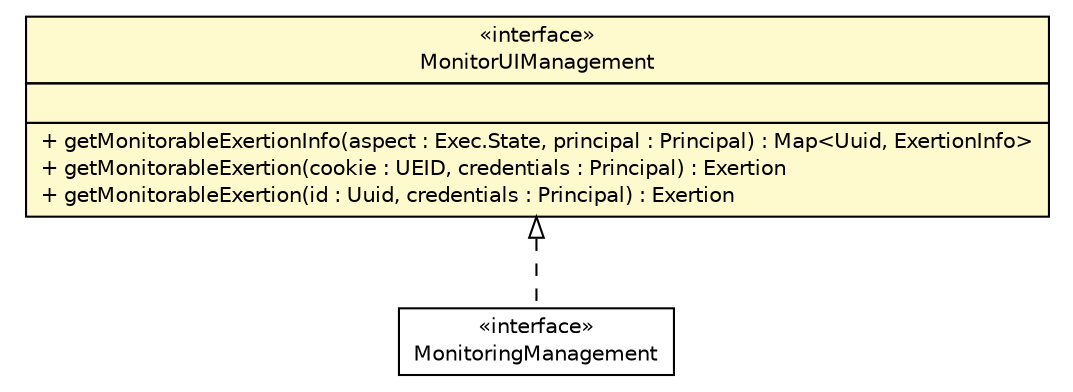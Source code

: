 #!/usr/local/bin/dot
#
# Class diagram 
# Generated by UMLGraph version R5_6 (http://www.umlgraph.org/)
#

digraph G {
	edge [fontname="Helvetica",fontsize=10,labelfontname="Helvetica",labelfontsize=10];
	node [fontname="Helvetica",fontsize=10,shape=plaintext];
	nodesep=0.25;
	ranksep=0.5;
	// sorcer.core.monitor.MonitorUIManagement
	c335488 [label=<<table title="sorcer.core.monitor.MonitorUIManagement" border="0" cellborder="1" cellspacing="0" cellpadding="2" port="p" bgcolor="lemonChiffon" href="./MonitorUIManagement.html">
		<tr><td><table border="0" cellspacing="0" cellpadding="1">
<tr><td align="center" balign="center"> &#171;interface&#187; </td></tr>
<tr><td align="center" balign="center"> MonitorUIManagement </td></tr>
		</table></td></tr>
		<tr><td><table border="0" cellspacing="0" cellpadding="1">
<tr><td align="left" balign="left">  </td></tr>
		</table></td></tr>
		<tr><td><table border="0" cellspacing="0" cellpadding="1">
<tr><td align="left" balign="left"> + getMonitorableExertionInfo(aspect : Exec.State, principal : Principal) : Map&lt;Uuid, ExertionInfo&gt; </td></tr>
<tr><td align="left" balign="left"> + getMonitorableExertion(cookie : UEID, credentials : Principal) : Exertion </td></tr>
<tr><td align="left" balign="left"> + getMonitorableExertion(id : Uuid, credentials : Principal) : Exertion </td></tr>
		</table></td></tr>
		</table>>, URL="./MonitorUIManagement.html", fontname="Helvetica", fontcolor="black", fontsize=10.0];
	// sorcer.core.monitor.MonitoringManagement
	c335491 [label=<<table title="sorcer.core.monitor.MonitoringManagement" border="0" cellborder="1" cellspacing="0" cellpadding="2" port="p" href="./MonitoringManagement.html">
		<tr><td><table border="0" cellspacing="0" cellpadding="1">
<tr><td align="center" balign="center"> &#171;interface&#187; </td></tr>
<tr><td align="center" balign="center"> MonitoringManagement </td></tr>
		</table></td></tr>
		</table>>, URL="./MonitoringManagement.html", fontname="Helvetica", fontcolor="black", fontsize=10.0];
	//sorcer.core.monitor.MonitoringManagement implements sorcer.core.monitor.MonitorUIManagement
	c335488:p -> c335491:p [dir=back,arrowtail=empty,style=dashed];
}

